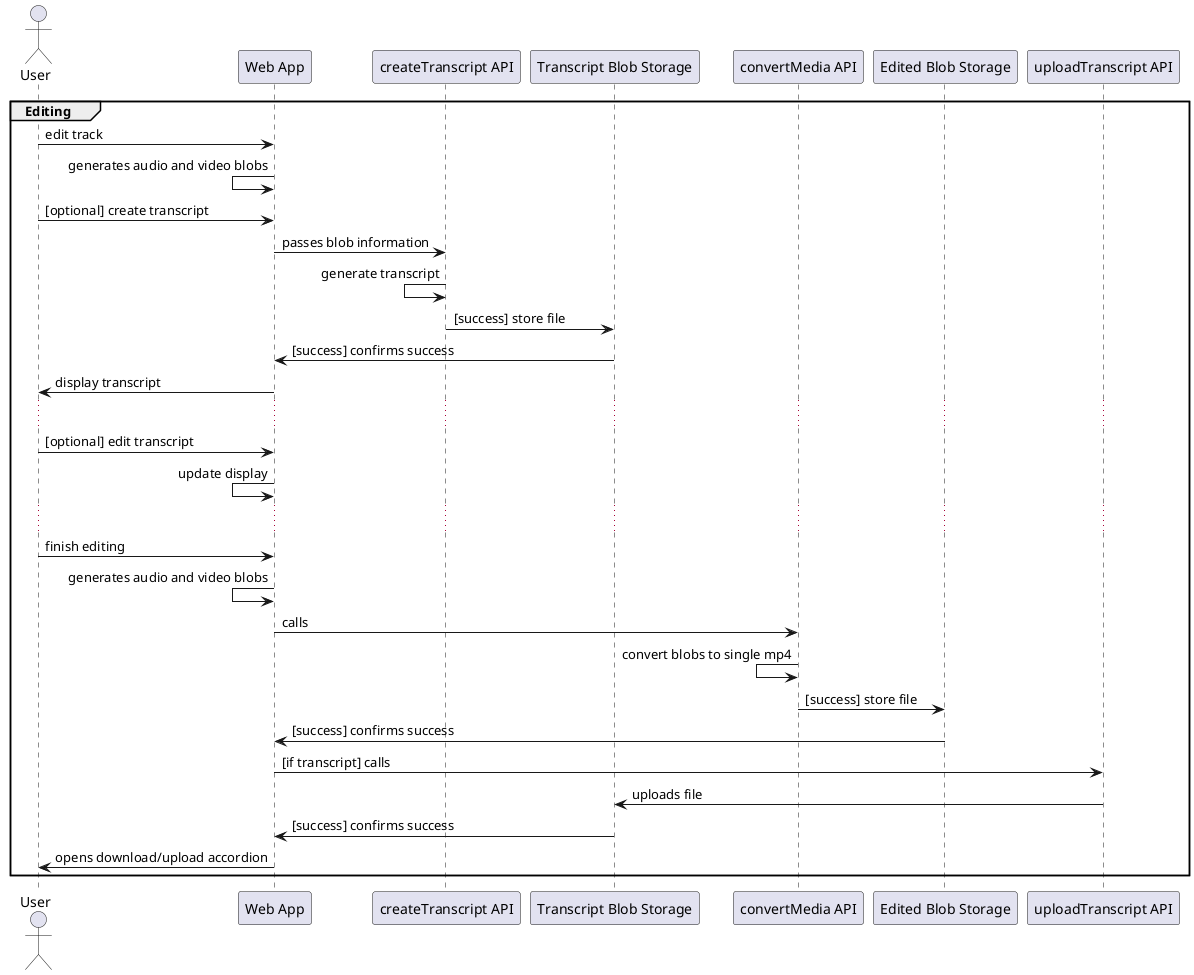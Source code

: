 @startuml system-flow_enter-test-result-code

Actor User

group Editing
User -> "Web App": edit track
"Web App" <- "Web App": generates audio and video blobs

User -> "Web App": [optional] create transcript
"Web App" -> "createTranscript API": passes blob information
"createTranscript API" <- "createTranscript API": generate transcript
"Transcript Blob Storage" <- "createTranscript API": [success] store file
"Web App" <- "Transcript Blob Storage": [success] confirms success
User <- "Web App": display transcript

...

User -> "Web App": [optional] edit transcript
"Web App" <- "Web App": update display
...

User -> "Web App": finish editing
"Web App" <- "Web App": generates audio and video blobs

"Web App" -> "convertMedia API": calls
"convertMedia API" <- "convertMedia API": convert blobs to single mp4
"Edited Blob Storage" <- "convertMedia API": [success] store file
"Web App" <- "Edited Blob Storage": [success] confirms success

"Web App" -> "uploadTranscript API": [if transcript] calls
"uploadTranscript API" -> "Transcript Blob Storage": uploads file
"Web App" <- "Transcript Blob Storage": [success] confirms success
User <- "Web App": opens download/upload accordion
end

@enduml